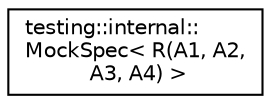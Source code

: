 digraph "Graphical Class Hierarchy"
{
  edge [fontname="Helvetica",fontsize="10",labelfontname="Helvetica",labelfontsize="10"];
  node [fontname="Helvetica",fontsize="10",shape=record];
  rankdir="LR";
  Node1 [label="testing::internal::\lMockSpec\< R(A1, A2,\l A3, A4) \>",height=0.2,width=0.4,color="black", fillcolor="white", style="filled",URL="$classtesting_1_1internal_1_1_mock_spec.html"];
}
